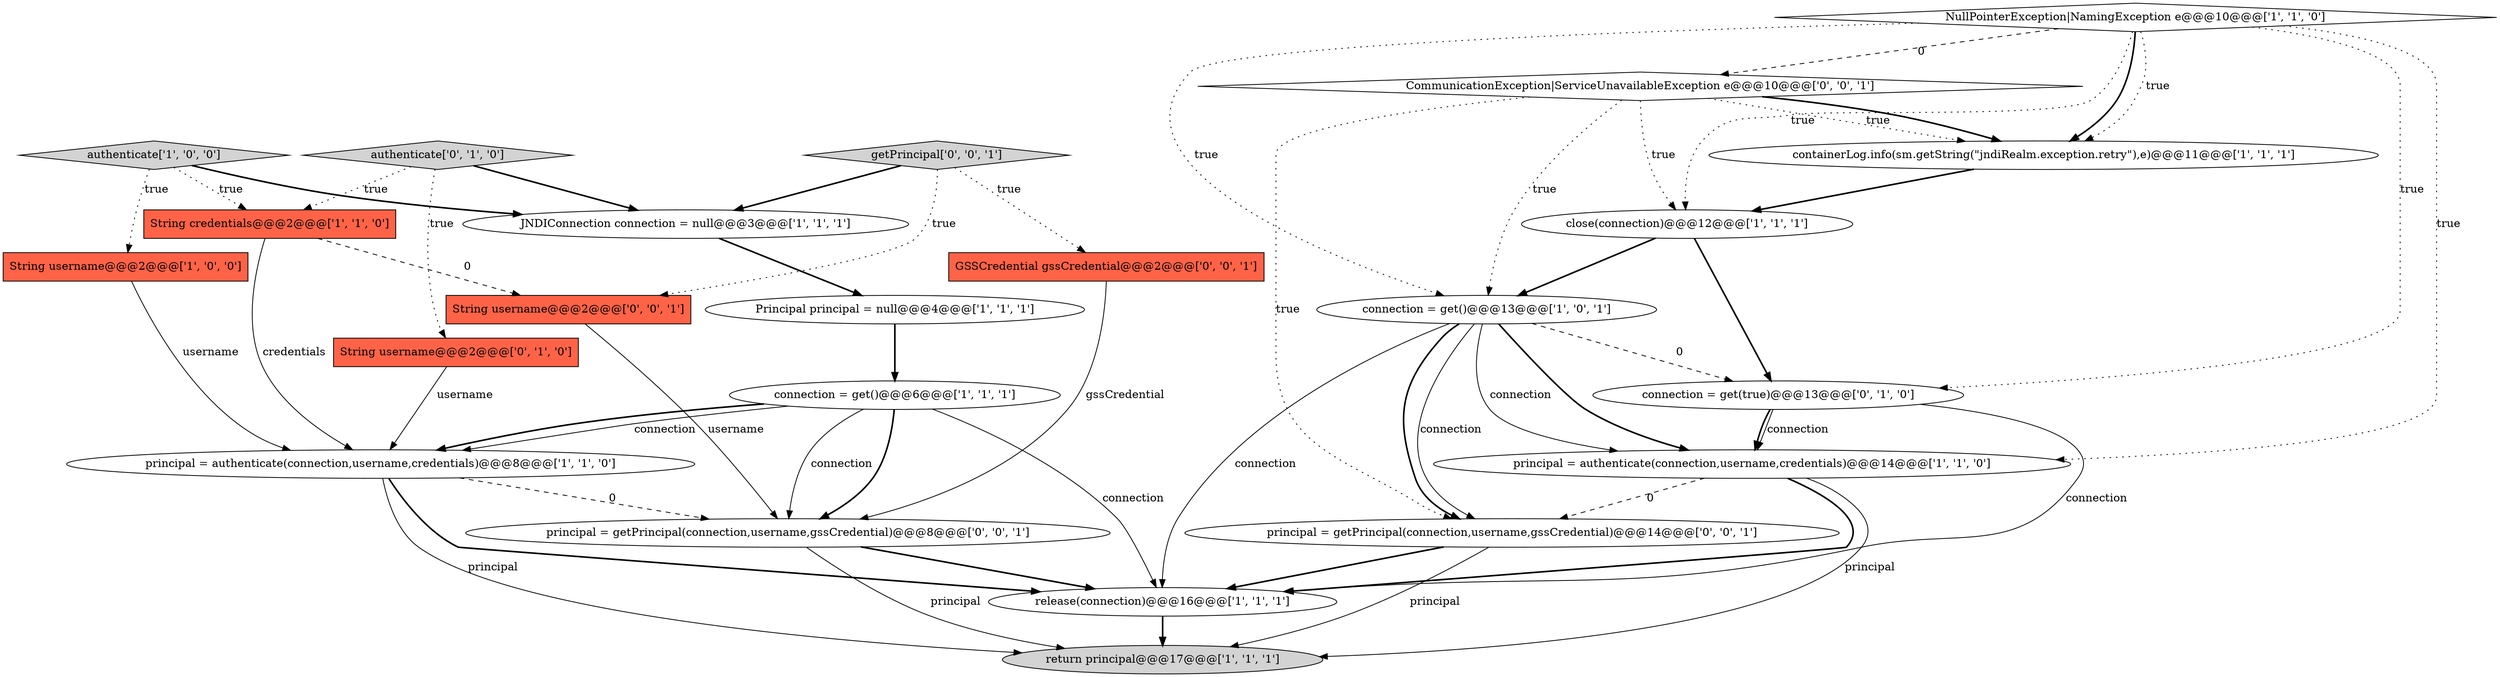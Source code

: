 digraph {
21 [style = filled, label = "CommunicationException|ServiceUnavailableException e@@@10@@@['0', '0', '1']", fillcolor = white, shape = diamond image = "AAA0AAABBB3BBB"];
1 [style = filled, label = "return principal@@@17@@@['1', '1', '1']", fillcolor = lightgray, shape = ellipse image = "AAA0AAABBB1BBB"];
0 [style = filled, label = "connection = get()@@@13@@@['1', '0', '1']", fillcolor = white, shape = ellipse image = "AAA0AAABBB1BBB"];
14 [style = filled, label = "String username@@@2@@@['0', '1', '0']", fillcolor = tomato, shape = box image = "AAA0AAABBB2BBB"];
5 [style = filled, label = "Principal principal = null@@@4@@@['1', '1', '1']", fillcolor = white, shape = ellipse image = "AAA0AAABBB1BBB"];
20 [style = filled, label = "principal = getPrincipal(connection,username,gssCredential)@@@8@@@['0', '0', '1']", fillcolor = white, shape = ellipse image = "AAA0AAABBB3BBB"];
22 [style = filled, label = "String username@@@2@@@['0', '0', '1']", fillcolor = tomato, shape = box image = "AAA0AAABBB3BBB"];
19 [style = filled, label = "getPrincipal['0', '0', '1']", fillcolor = lightgray, shape = diamond image = "AAA0AAABBB3BBB"];
9 [style = filled, label = "containerLog.info(sm.getString(\"jndiRealm.exception.retry\"),e)@@@11@@@['1', '1', '1']", fillcolor = white, shape = ellipse image = "AAA0AAABBB1BBB"];
17 [style = filled, label = "GSSCredential gssCredential@@@2@@@['0', '0', '1']", fillcolor = tomato, shape = box image = "AAA0AAABBB3BBB"];
11 [style = filled, label = "release(connection)@@@16@@@['1', '1', '1']", fillcolor = white, shape = ellipse image = "AAA0AAABBB1BBB"];
18 [style = filled, label = "principal = getPrincipal(connection,username,gssCredential)@@@14@@@['0', '0', '1']", fillcolor = white, shape = ellipse image = "AAA0AAABBB3BBB"];
3 [style = filled, label = "close(connection)@@@12@@@['1', '1', '1']", fillcolor = white, shape = ellipse image = "AAA0AAABBB1BBB"];
7 [style = filled, label = "NullPointerException|NamingException e@@@10@@@['1', '1', '0']", fillcolor = white, shape = diamond image = "AAA0AAABBB1BBB"];
8 [style = filled, label = "authenticate['1', '0', '0']", fillcolor = lightgray, shape = diamond image = "AAA0AAABBB1BBB"];
10 [style = filled, label = "connection = get()@@@6@@@['1', '1', '1']", fillcolor = white, shape = ellipse image = "AAA0AAABBB1BBB"];
13 [style = filled, label = "principal = authenticate(connection,username,credentials)@@@8@@@['1', '1', '0']", fillcolor = white, shape = ellipse image = "AAA0AAABBB1BBB"];
15 [style = filled, label = "connection = get(true)@@@13@@@['0', '1', '0']", fillcolor = white, shape = ellipse image = "AAA1AAABBB2BBB"];
2 [style = filled, label = "JNDIConnection connection = null@@@3@@@['1', '1', '1']", fillcolor = white, shape = ellipse image = "AAA0AAABBB1BBB"];
6 [style = filled, label = "String credentials@@@2@@@['1', '1', '0']", fillcolor = tomato, shape = box image = "AAA0AAABBB1BBB"];
12 [style = filled, label = "principal = authenticate(connection,username,credentials)@@@14@@@['1', '1', '0']", fillcolor = white, shape = ellipse image = "AAA0AAABBB1BBB"];
4 [style = filled, label = "String username@@@2@@@['1', '0', '0']", fillcolor = tomato, shape = box image = "AAA0AAABBB1BBB"];
16 [style = filled, label = "authenticate['0', '1', '0']", fillcolor = lightgray, shape = diamond image = "AAA0AAABBB2BBB"];
21->0 [style = dotted, label="true"];
15->12 [style = solid, label="connection"];
18->1 [style = solid, label="principal"];
21->9 [style = dotted, label="true"];
21->18 [style = dotted, label="true"];
2->5 [style = bold, label=""];
0->18 [style = solid, label="connection"];
7->9 [style = bold, label=""];
15->12 [style = bold, label=""];
7->12 [style = dotted, label="true"];
8->6 [style = dotted, label="true"];
6->13 [style = solid, label="credentials"];
15->11 [style = solid, label="connection"];
9->3 [style = bold, label=""];
16->14 [style = dotted, label="true"];
21->3 [style = dotted, label="true"];
11->1 [style = bold, label=""];
6->22 [style = dashed, label="0"];
5->10 [style = bold, label=""];
7->9 [style = dotted, label="true"];
20->1 [style = solid, label="principal"];
13->1 [style = solid, label="principal"];
16->6 [style = dotted, label="true"];
16->2 [style = bold, label=""];
12->18 [style = dashed, label="0"];
7->21 [style = dashed, label="0"];
13->11 [style = bold, label=""];
8->2 [style = bold, label=""];
17->20 [style = solid, label="gssCredential"];
10->13 [style = bold, label=""];
0->12 [style = bold, label=""];
7->15 [style = dotted, label="true"];
3->0 [style = bold, label=""];
19->22 [style = dotted, label="true"];
10->20 [style = solid, label="connection"];
3->15 [style = bold, label=""];
14->13 [style = solid, label="username"];
12->1 [style = solid, label="principal"];
13->20 [style = dashed, label="0"];
4->13 [style = solid, label="username"];
12->11 [style = bold, label=""];
0->12 [style = solid, label="connection"];
19->2 [style = bold, label=""];
0->11 [style = solid, label="connection"];
21->9 [style = bold, label=""];
7->0 [style = dotted, label="true"];
19->17 [style = dotted, label="true"];
0->15 [style = dashed, label="0"];
10->11 [style = solid, label="connection"];
10->13 [style = solid, label="connection"];
0->18 [style = bold, label=""];
8->4 [style = dotted, label="true"];
18->11 [style = bold, label=""];
7->3 [style = dotted, label="true"];
22->20 [style = solid, label="username"];
20->11 [style = bold, label=""];
10->20 [style = bold, label=""];
}
